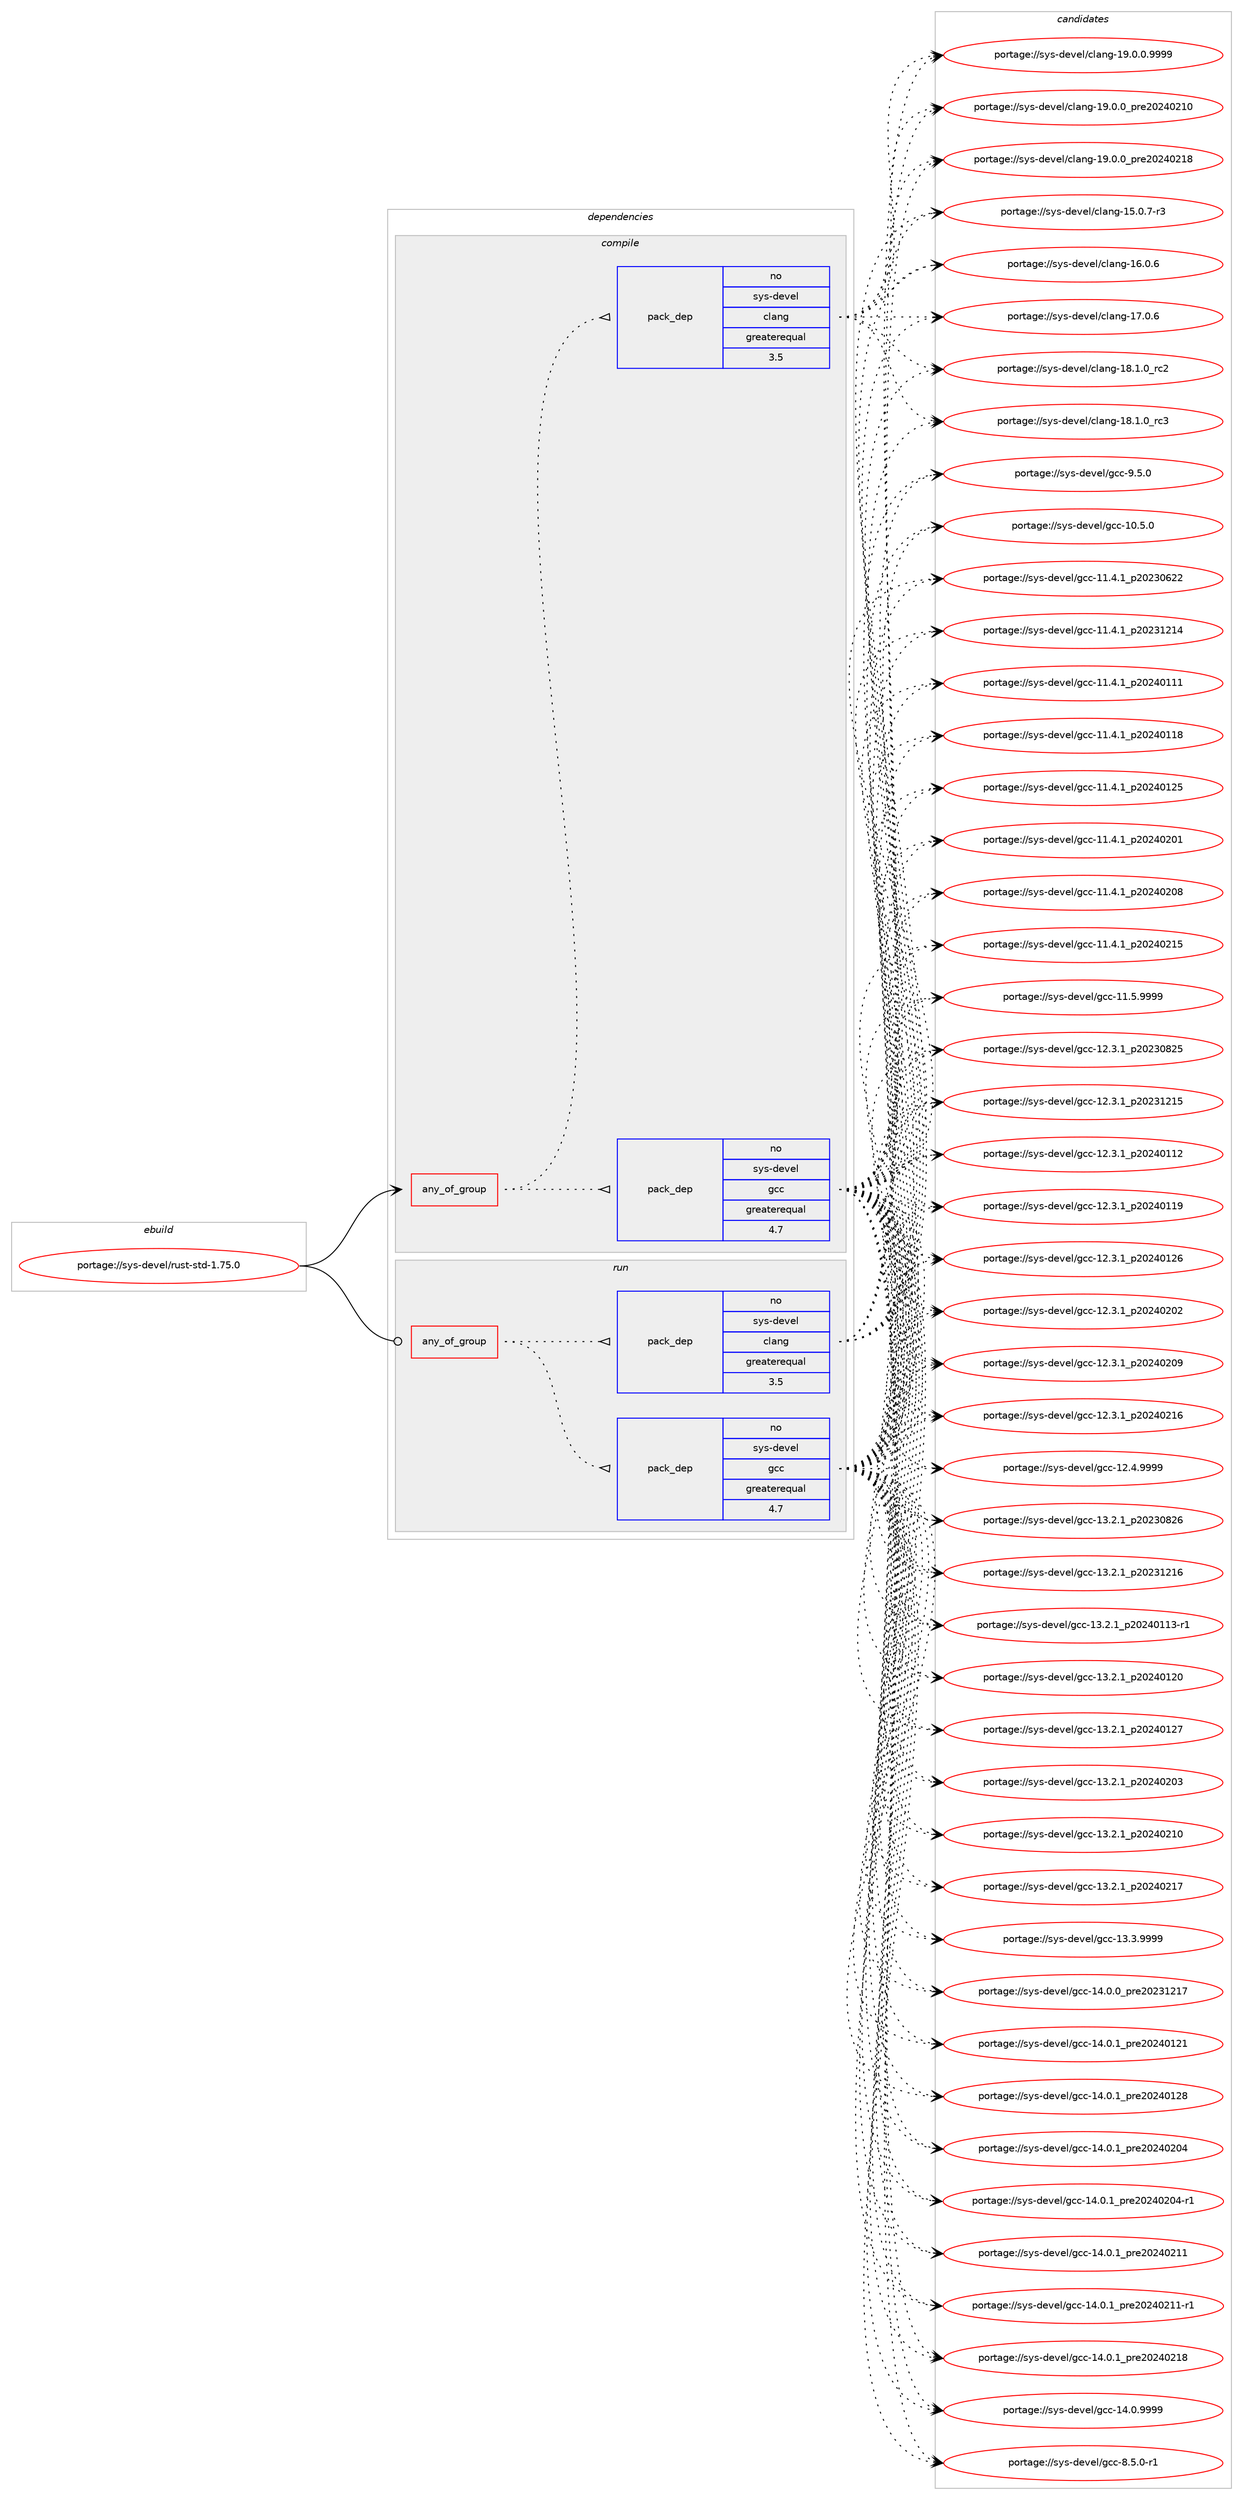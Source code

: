 digraph prolog {

# *************
# Graph options
# *************

newrank=true;
concentrate=true;
compound=true;
graph [rankdir=LR,fontname=Helvetica,fontsize=10,ranksep=1.5];#, ranksep=2.5, nodesep=0.2];
edge  [arrowhead=vee];
node  [fontname=Helvetica,fontsize=10];

# **********
# The ebuild
# **********

subgraph cluster_leftcol {
color=gray;
rank=same;
label=<<i>ebuild</i>>;
id [label="portage://sys-devel/rust-std-1.75.0", color=red, width=4, href="../sys-devel/rust-std-1.75.0.svg"];
}

# ****************
# The dependencies
# ****************

subgraph cluster_midcol {
color=gray;
label=<<i>dependencies</i>>;
subgraph cluster_compile {
fillcolor="#eeeeee";
style=filled;
label=<<i>compile</i>>;
subgraph any184 {
dependency20830 [label=<<TABLE BORDER="0" CELLBORDER="1" CELLSPACING="0" CELLPADDING="4"><TR><TD CELLPADDING="10">any_of_group</TD></TR></TABLE>>, shape=none, color=red];subgraph pack6554 {
dependency20831 [label=<<TABLE BORDER="0" CELLBORDER="1" CELLSPACING="0" CELLPADDING="4" WIDTH="220"><TR><TD ROWSPAN="6" CELLPADDING="30">pack_dep</TD></TR><TR><TD WIDTH="110">no</TD></TR><TR><TD>sys-devel</TD></TR><TR><TD>gcc</TD></TR><TR><TD>greaterequal</TD></TR><TR><TD>4.7</TD></TR></TABLE>>, shape=none, color=blue];
}
dependency20830:e -> dependency20831:w [weight=20,style="dotted",arrowhead="oinv"];
subgraph pack6555 {
dependency20832 [label=<<TABLE BORDER="0" CELLBORDER="1" CELLSPACING="0" CELLPADDING="4" WIDTH="220"><TR><TD ROWSPAN="6" CELLPADDING="30">pack_dep</TD></TR><TR><TD WIDTH="110">no</TD></TR><TR><TD>sys-devel</TD></TR><TR><TD>clang</TD></TR><TR><TD>greaterequal</TD></TR><TR><TD>3.5</TD></TR></TABLE>>, shape=none, color=blue];
}
dependency20830:e -> dependency20832:w [weight=20,style="dotted",arrowhead="oinv"];
}
id:e -> dependency20830:w [weight=20,style="solid",arrowhead="vee"];
}
subgraph cluster_compileandrun {
fillcolor="#eeeeee";
style=filled;
label=<<i>compile and run</i>>;
}
subgraph cluster_run {
fillcolor="#eeeeee";
style=filled;
label=<<i>run</i>>;
subgraph any185 {
dependency20833 [label=<<TABLE BORDER="0" CELLBORDER="1" CELLSPACING="0" CELLPADDING="4"><TR><TD CELLPADDING="10">any_of_group</TD></TR></TABLE>>, shape=none, color=red];subgraph pack6556 {
dependency20834 [label=<<TABLE BORDER="0" CELLBORDER="1" CELLSPACING="0" CELLPADDING="4" WIDTH="220"><TR><TD ROWSPAN="6" CELLPADDING="30">pack_dep</TD></TR><TR><TD WIDTH="110">no</TD></TR><TR><TD>sys-devel</TD></TR><TR><TD>gcc</TD></TR><TR><TD>greaterequal</TD></TR><TR><TD>4.7</TD></TR></TABLE>>, shape=none, color=blue];
}
dependency20833:e -> dependency20834:w [weight=20,style="dotted",arrowhead="oinv"];
subgraph pack6557 {
dependency20835 [label=<<TABLE BORDER="0" CELLBORDER="1" CELLSPACING="0" CELLPADDING="4" WIDTH="220"><TR><TD ROWSPAN="6" CELLPADDING="30">pack_dep</TD></TR><TR><TD WIDTH="110">no</TD></TR><TR><TD>sys-devel</TD></TR><TR><TD>clang</TD></TR><TR><TD>greaterequal</TD></TR><TR><TD>3.5</TD></TR></TABLE>>, shape=none, color=blue];
}
dependency20833:e -> dependency20835:w [weight=20,style="dotted",arrowhead="oinv"];
}
id:e -> dependency20833:w [weight=20,style="solid",arrowhead="odot"];
}
}

# **************
# The candidates
# **************

subgraph cluster_choices {
rank=same;
color=gray;
label=<<i>candidates</i>>;

subgraph choice6554 {
color=black;
nodesep=1;
choice1151211154510010111810110847103999945494846534648 [label="portage://sys-devel/gcc-10.5.0", color=red, width=4,href="../sys-devel/gcc-10.5.0.svg"];
choice1151211154510010111810110847103999945494946524649951125048505148545050 [label="portage://sys-devel/gcc-11.4.1_p20230622", color=red, width=4,href="../sys-devel/gcc-11.4.1_p20230622.svg"];
choice1151211154510010111810110847103999945494946524649951125048505149504952 [label="portage://sys-devel/gcc-11.4.1_p20231214", color=red, width=4,href="../sys-devel/gcc-11.4.1_p20231214.svg"];
choice1151211154510010111810110847103999945494946524649951125048505248494949 [label="portage://sys-devel/gcc-11.4.1_p20240111", color=red, width=4,href="../sys-devel/gcc-11.4.1_p20240111.svg"];
choice1151211154510010111810110847103999945494946524649951125048505248494956 [label="portage://sys-devel/gcc-11.4.1_p20240118", color=red, width=4,href="../sys-devel/gcc-11.4.1_p20240118.svg"];
choice1151211154510010111810110847103999945494946524649951125048505248495053 [label="portage://sys-devel/gcc-11.4.1_p20240125", color=red, width=4,href="../sys-devel/gcc-11.4.1_p20240125.svg"];
choice1151211154510010111810110847103999945494946524649951125048505248504849 [label="portage://sys-devel/gcc-11.4.1_p20240201", color=red, width=4,href="../sys-devel/gcc-11.4.1_p20240201.svg"];
choice1151211154510010111810110847103999945494946524649951125048505248504856 [label="portage://sys-devel/gcc-11.4.1_p20240208", color=red, width=4,href="../sys-devel/gcc-11.4.1_p20240208.svg"];
choice1151211154510010111810110847103999945494946524649951125048505248504953 [label="portage://sys-devel/gcc-11.4.1_p20240215", color=red, width=4,href="../sys-devel/gcc-11.4.1_p20240215.svg"];
choice1151211154510010111810110847103999945494946534657575757 [label="portage://sys-devel/gcc-11.5.9999", color=red, width=4,href="../sys-devel/gcc-11.5.9999.svg"];
choice1151211154510010111810110847103999945495046514649951125048505148565053 [label="portage://sys-devel/gcc-12.3.1_p20230825", color=red, width=4,href="../sys-devel/gcc-12.3.1_p20230825.svg"];
choice1151211154510010111810110847103999945495046514649951125048505149504953 [label="portage://sys-devel/gcc-12.3.1_p20231215", color=red, width=4,href="../sys-devel/gcc-12.3.1_p20231215.svg"];
choice1151211154510010111810110847103999945495046514649951125048505248494950 [label="portage://sys-devel/gcc-12.3.1_p20240112", color=red, width=4,href="../sys-devel/gcc-12.3.1_p20240112.svg"];
choice1151211154510010111810110847103999945495046514649951125048505248494957 [label="portage://sys-devel/gcc-12.3.1_p20240119", color=red, width=4,href="../sys-devel/gcc-12.3.1_p20240119.svg"];
choice1151211154510010111810110847103999945495046514649951125048505248495054 [label="portage://sys-devel/gcc-12.3.1_p20240126", color=red, width=4,href="../sys-devel/gcc-12.3.1_p20240126.svg"];
choice1151211154510010111810110847103999945495046514649951125048505248504850 [label="portage://sys-devel/gcc-12.3.1_p20240202", color=red, width=4,href="../sys-devel/gcc-12.3.1_p20240202.svg"];
choice1151211154510010111810110847103999945495046514649951125048505248504857 [label="portage://sys-devel/gcc-12.3.1_p20240209", color=red, width=4,href="../sys-devel/gcc-12.3.1_p20240209.svg"];
choice1151211154510010111810110847103999945495046514649951125048505248504954 [label="portage://sys-devel/gcc-12.3.1_p20240216", color=red, width=4,href="../sys-devel/gcc-12.3.1_p20240216.svg"];
choice1151211154510010111810110847103999945495046524657575757 [label="portage://sys-devel/gcc-12.4.9999", color=red, width=4,href="../sys-devel/gcc-12.4.9999.svg"];
choice1151211154510010111810110847103999945495146504649951125048505148565054 [label="portage://sys-devel/gcc-13.2.1_p20230826", color=red, width=4,href="../sys-devel/gcc-13.2.1_p20230826.svg"];
choice1151211154510010111810110847103999945495146504649951125048505149504954 [label="portage://sys-devel/gcc-13.2.1_p20231216", color=red, width=4,href="../sys-devel/gcc-13.2.1_p20231216.svg"];
choice11512111545100101118101108471039999454951465046499511250485052484949514511449 [label="portage://sys-devel/gcc-13.2.1_p20240113-r1", color=red, width=4,href="../sys-devel/gcc-13.2.1_p20240113-r1.svg"];
choice1151211154510010111810110847103999945495146504649951125048505248495048 [label="portage://sys-devel/gcc-13.2.1_p20240120", color=red, width=4,href="../sys-devel/gcc-13.2.1_p20240120.svg"];
choice1151211154510010111810110847103999945495146504649951125048505248495055 [label="portage://sys-devel/gcc-13.2.1_p20240127", color=red, width=4,href="../sys-devel/gcc-13.2.1_p20240127.svg"];
choice1151211154510010111810110847103999945495146504649951125048505248504851 [label="portage://sys-devel/gcc-13.2.1_p20240203", color=red, width=4,href="../sys-devel/gcc-13.2.1_p20240203.svg"];
choice1151211154510010111810110847103999945495146504649951125048505248504948 [label="portage://sys-devel/gcc-13.2.1_p20240210", color=red, width=4,href="../sys-devel/gcc-13.2.1_p20240210.svg"];
choice1151211154510010111810110847103999945495146504649951125048505248504955 [label="portage://sys-devel/gcc-13.2.1_p20240217", color=red, width=4,href="../sys-devel/gcc-13.2.1_p20240217.svg"];
choice1151211154510010111810110847103999945495146514657575757 [label="portage://sys-devel/gcc-13.3.9999", color=red, width=4,href="../sys-devel/gcc-13.3.9999.svg"];
choice1151211154510010111810110847103999945495246484648951121141015048505149504955 [label="portage://sys-devel/gcc-14.0.0_pre20231217", color=red, width=4,href="../sys-devel/gcc-14.0.0_pre20231217.svg"];
choice1151211154510010111810110847103999945495246484649951121141015048505248495049 [label="portage://sys-devel/gcc-14.0.1_pre20240121", color=red, width=4,href="../sys-devel/gcc-14.0.1_pre20240121.svg"];
choice1151211154510010111810110847103999945495246484649951121141015048505248495056 [label="portage://sys-devel/gcc-14.0.1_pre20240128", color=red, width=4,href="../sys-devel/gcc-14.0.1_pre20240128.svg"];
choice1151211154510010111810110847103999945495246484649951121141015048505248504852 [label="portage://sys-devel/gcc-14.0.1_pre20240204", color=red, width=4,href="../sys-devel/gcc-14.0.1_pre20240204.svg"];
choice11512111545100101118101108471039999454952464846499511211410150485052485048524511449 [label="portage://sys-devel/gcc-14.0.1_pre20240204-r1", color=red, width=4,href="../sys-devel/gcc-14.0.1_pre20240204-r1.svg"];
choice1151211154510010111810110847103999945495246484649951121141015048505248504949 [label="portage://sys-devel/gcc-14.0.1_pre20240211", color=red, width=4,href="../sys-devel/gcc-14.0.1_pre20240211.svg"];
choice11512111545100101118101108471039999454952464846499511211410150485052485049494511449 [label="portage://sys-devel/gcc-14.0.1_pre20240211-r1", color=red, width=4,href="../sys-devel/gcc-14.0.1_pre20240211-r1.svg"];
choice1151211154510010111810110847103999945495246484649951121141015048505248504956 [label="portage://sys-devel/gcc-14.0.1_pre20240218", color=red, width=4,href="../sys-devel/gcc-14.0.1_pre20240218.svg"];
choice1151211154510010111810110847103999945495246484657575757 [label="portage://sys-devel/gcc-14.0.9999", color=red, width=4,href="../sys-devel/gcc-14.0.9999.svg"];
choice115121115451001011181011084710399994556465346484511449 [label="portage://sys-devel/gcc-8.5.0-r1", color=red, width=4,href="../sys-devel/gcc-8.5.0-r1.svg"];
choice11512111545100101118101108471039999455746534648 [label="portage://sys-devel/gcc-9.5.0", color=red, width=4,href="../sys-devel/gcc-9.5.0.svg"];
dependency20831:e -> choice1151211154510010111810110847103999945494846534648:w [style=dotted,weight="100"];
dependency20831:e -> choice1151211154510010111810110847103999945494946524649951125048505148545050:w [style=dotted,weight="100"];
dependency20831:e -> choice1151211154510010111810110847103999945494946524649951125048505149504952:w [style=dotted,weight="100"];
dependency20831:e -> choice1151211154510010111810110847103999945494946524649951125048505248494949:w [style=dotted,weight="100"];
dependency20831:e -> choice1151211154510010111810110847103999945494946524649951125048505248494956:w [style=dotted,weight="100"];
dependency20831:e -> choice1151211154510010111810110847103999945494946524649951125048505248495053:w [style=dotted,weight="100"];
dependency20831:e -> choice1151211154510010111810110847103999945494946524649951125048505248504849:w [style=dotted,weight="100"];
dependency20831:e -> choice1151211154510010111810110847103999945494946524649951125048505248504856:w [style=dotted,weight="100"];
dependency20831:e -> choice1151211154510010111810110847103999945494946524649951125048505248504953:w [style=dotted,weight="100"];
dependency20831:e -> choice1151211154510010111810110847103999945494946534657575757:w [style=dotted,weight="100"];
dependency20831:e -> choice1151211154510010111810110847103999945495046514649951125048505148565053:w [style=dotted,weight="100"];
dependency20831:e -> choice1151211154510010111810110847103999945495046514649951125048505149504953:w [style=dotted,weight="100"];
dependency20831:e -> choice1151211154510010111810110847103999945495046514649951125048505248494950:w [style=dotted,weight="100"];
dependency20831:e -> choice1151211154510010111810110847103999945495046514649951125048505248494957:w [style=dotted,weight="100"];
dependency20831:e -> choice1151211154510010111810110847103999945495046514649951125048505248495054:w [style=dotted,weight="100"];
dependency20831:e -> choice1151211154510010111810110847103999945495046514649951125048505248504850:w [style=dotted,weight="100"];
dependency20831:e -> choice1151211154510010111810110847103999945495046514649951125048505248504857:w [style=dotted,weight="100"];
dependency20831:e -> choice1151211154510010111810110847103999945495046514649951125048505248504954:w [style=dotted,weight="100"];
dependency20831:e -> choice1151211154510010111810110847103999945495046524657575757:w [style=dotted,weight="100"];
dependency20831:e -> choice1151211154510010111810110847103999945495146504649951125048505148565054:w [style=dotted,weight="100"];
dependency20831:e -> choice1151211154510010111810110847103999945495146504649951125048505149504954:w [style=dotted,weight="100"];
dependency20831:e -> choice11512111545100101118101108471039999454951465046499511250485052484949514511449:w [style=dotted,weight="100"];
dependency20831:e -> choice1151211154510010111810110847103999945495146504649951125048505248495048:w [style=dotted,weight="100"];
dependency20831:e -> choice1151211154510010111810110847103999945495146504649951125048505248495055:w [style=dotted,weight="100"];
dependency20831:e -> choice1151211154510010111810110847103999945495146504649951125048505248504851:w [style=dotted,weight="100"];
dependency20831:e -> choice1151211154510010111810110847103999945495146504649951125048505248504948:w [style=dotted,weight="100"];
dependency20831:e -> choice1151211154510010111810110847103999945495146504649951125048505248504955:w [style=dotted,weight="100"];
dependency20831:e -> choice1151211154510010111810110847103999945495146514657575757:w [style=dotted,weight="100"];
dependency20831:e -> choice1151211154510010111810110847103999945495246484648951121141015048505149504955:w [style=dotted,weight="100"];
dependency20831:e -> choice1151211154510010111810110847103999945495246484649951121141015048505248495049:w [style=dotted,weight="100"];
dependency20831:e -> choice1151211154510010111810110847103999945495246484649951121141015048505248495056:w [style=dotted,weight="100"];
dependency20831:e -> choice1151211154510010111810110847103999945495246484649951121141015048505248504852:w [style=dotted,weight="100"];
dependency20831:e -> choice11512111545100101118101108471039999454952464846499511211410150485052485048524511449:w [style=dotted,weight="100"];
dependency20831:e -> choice1151211154510010111810110847103999945495246484649951121141015048505248504949:w [style=dotted,weight="100"];
dependency20831:e -> choice11512111545100101118101108471039999454952464846499511211410150485052485049494511449:w [style=dotted,weight="100"];
dependency20831:e -> choice1151211154510010111810110847103999945495246484649951121141015048505248504956:w [style=dotted,weight="100"];
dependency20831:e -> choice1151211154510010111810110847103999945495246484657575757:w [style=dotted,weight="100"];
dependency20831:e -> choice115121115451001011181011084710399994556465346484511449:w [style=dotted,weight="100"];
dependency20831:e -> choice11512111545100101118101108471039999455746534648:w [style=dotted,weight="100"];
}
subgraph choice6555 {
color=black;
nodesep=1;
choice11512111545100101118101108479910897110103454953464846554511451 [label="portage://sys-devel/clang-15.0.7-r3", color=red, width=4,href="../sys-devel/clang-15.0.7-r3.svg"];
choice1151211154510010111810110847991089711010345495446484654 [label="portage://sys-devel/clang-16.0.6", color=red, width=4,href="../sys-devel/clang-16.0.6.svg"];
choice1151211154510010111810110847991089711010345495546484654 [label="portage://sys-devel/clang-17.0.6", color=red, width=4,href="../sys-devel/clang-17.0.6.svg"];
choice1151211154510010111810110847991089711010345495646494648951149950 [label="portage://sys-devel/clang-18.1.0_rc2", color=red, width=4,href="../sys-devel/clang-18.1.0_rc2.svg"];
choice1151211154510010111810110847991089711010345495646494648951149951 [label="portage://sys-devel/clang-18.1.0_rc3", color=red, width=4,href="../sys-devel/clang-18.1.0_rc3.svg"];
choice11512111545100101118101108479910897110103454957464846484657575757 [label="portage://sys-devel/clang-19.0.0.9999", color=red, width=4,href="../sys-devel/clang-19.0.0.9999.svg"];
choice1151211154510010111810110847991089711010345495746484648951121141015048505248504948 [label="portage://sys-devel/clang-19.0.0_pre20240210", color=red, width=4,href="../sys-devel/clang-19.0.0_pre20240210.svg"];
choice1151211154510010111810110847991089711010345495746484648951121141015048505248504956 [label="portage://sys-devel/clang-19.0.0_pre20240218", color=red, width=4,href="../sys-devel/clang-19.0.0_pre20240218.svg"];
dependency20832:e -> choice11512111545100101118101108479910897110103454953464846554511451:w [style=dotted,weight="100"];
dependency20832:e -> choice1151211154510010111810110847991089711010345495446484654:w [style=dotted,weight="100"];
dependency20832:e -> choice1151211154510010111810110847991089711010345495546484654:w [style=dotted,weight="100"];
dependency20832:e -> choice1151211154510010111810110847991089711010345495646494648951149950:w [style=dotted,weight="100"];
dependency20832:e -> choice1151211154510010111810110847991089711010345495646494648951149951:w [style=dotted,weight="100"];
dependency20832:e -> choice11512111545100101118101108479910897110103454957464846484657575757:w [style=dotted,weight="100"];
dependency20832:e -> choice1151211154510010111810110847991089711010345495746484648951121141015048505248504948:w [style=dotted,weight="100"];
dependency20832:e -> choice1151211154510010111810110847991089711010345495746484648951121141015048505248504956:w [style=dotted,weight="100"];
}
subgraph choice6556 {
color=black;
nodesep=1;
choice1151211154510010111810110847103999945494846534648 [label="portage://sys-devel/gcc-10.5.0", color=red, width=4,href="../sys-devel/gcc-10.5.0.svg"];
choice1151211154510010111810110847103999945494946524649951125048505148545050 [label="portage://sys-devel/gcc-11.4.1_p20230622", color=red, width=4,href="../sys-devel/gcc-11.4.1_p20230622.svg"];
choice1151211154510010111810110847103999945494946524649951125048505149504952 [label="portage://sys-devel/gcc-11.4.1_p20231214", color=red, width=4,href="../sys-devel/gcc-11.4.1_p20231214.svg"];
choice1151211154510010111810110847103999945494946524649951125048505248494949 [label="portage://sys-devel/gcc-11.4.1_p20240111", color=red, width=4,href="../sys-devel/gcc-11.4.1_p20240111.svg"];
choice1151211154510010111810110847103999945494946524649951125048505248494956 [label="portage://sys-devel/gcc-11.4.1_p20240118", color=red, width=4,href="../sys-devel/gcc-11.4.1_p20240118.svg"];
choice1151211154510010111810110847103999945494946524649951125048505248495053 [label="portage://sys-devel/gcc-11.4.1_p20240125", color=red, width=4,href="../sys-devel/gcc-11.4.1_p20240125.svg"];
choice1151211154510010111810110847103999945494946524649951125048505248504849 [label="portage://sys-devel/gcc-11.4.1_p20240201", color=red, width=4,href="../sys-devel/gcc-11.4.1_p20240201.svg"];
choice1151211154510010111810110847103999945494946524649951125048505248504856 [label="portage://sys-devel/gcc-11.4.1_p20240208", color=red, width=4,href="../sys-devel/gcc-11.4.1_p20240208.svg"];
choice1151211154510010111810110847103999945494946524649951125048505248504953 [label="portage://sys-devel/gcc-11.4.1_p20240215", color=red, width=4,href="../sys-devel/gcc-11.4.1_p20240215.svg"];
choice1151211154510010111810110847103999945494946534657575757 [label="portage://sys-devel/gcc-11.5.9999", color=red, width=4,href="../sys-devel/gcc-11.5.9999.svg"];
choice1151211154510010111810110847103999945495046514649951125048505148565053 [label="portage://sys-devel/gcc-12.3.1_p20230825", color=red, width=4,href="../sys-devel/gcc-12.3.1_p20230825.svg"];
choice1151211154510010111810110847103999945495046514649951125048505149504953 [label="portage://sys-devel/gcc-12.3.1_p20231215", color=red, width=4,href="../sys-devel/gcc-12.3.1_p20231215.svg"];
choice1151211154510010111810110847103999945495046514649951125048505248494950 [label="portage://sys-devel/gcc-12.3.1_p20240112", color=red, width=4,href="../sys-devel/gcc-12.3.1_p20240112.svg"];
choice1151211154510010111810110847103999945495046514649951125048505248494957 [label="portage://sys-devel/gcc-12.3.1_p20240119", color=red, width=4,href="../sys-devel/gcc-12.3.1_p20240119.svg"];
choice1151211154510010111810110847103999945495046514649951125048505248495054 [label="portage://sys-devel/gcc-12.3.1_p20240126", color=red, width=4,href="../sys-devel/gcc-12.3.1_p20240126.svg"];
choice1151211154510010111810110847103999945495046514649951125048505248504850 [label="portage://sys-devel/gcc-12.3.1_p20240202", color=red, width=4,href="../sys-devel/gcc-12.3.1_p20240202.svg"];
choice1151211154510010111810110847103999945495046514649951125048505248504857 [label="portage://sys-devel/gcc-12.3.1_p20240209", color=red, width=4,href="../sys-devel/gcc-12.3.1_p20240209.svg"];
choice1151211154510010111810110847103999945495046514649951125048505248504954 [label="portage://sys-devel/gcc-12.3.1_p20240216", color=red, width=4,href="../sys-devel/gcc-12.3.1_p20240216.svg"];
choice1151211154510010111810110847103999945495046524657575757 [label="portage://sys-devel/gcc-12.4.9999", color=red, width=4,href="../sys-devel/gcc-12.4.9999.svg"];
choice1151211154510010111810110847103999945495146504649951125048505148565054 [label="portage://sys-devel/gcc-13.2.1_p20230826", color=red, width=4,href="../sys-devel/gcc-13.2.1_p20230826.svg"];
choice1151211154510010111810110847103999945495146504649951125048505149504954 [label="portage://sys-devel/gcc-13.2.1_p20231216", color=red, width=4,href="../sys-devel/gcc-13.2.1_p20231216.svg"];
choice11512111545100101118101108471039999454951465046499511250485052484949514511449 [label="portage://sys-devel/gcc-13.2.1_p20240113-r1", color=red, width=4,href="../sys-devel/gcc-13.2.1_p20240113-r1.svg"];
choice1151211154510010111810110847103999945495146504649951125048505248495048 [label="portage://sys-devel/gcc-13.2.1_p20240120", color=red, width=4,href="../sys-devel/gcc-13.2.1_p20240120.svg"];
choice1151211154510010111810110847103999945495146504649951125048505248495055 [label="portage://sys-devel/gcc-13.2.1_p20240127", color=red, width=4,href="../sys-devel/gcc-13.2.1_p20240127.svg"];
choice1151211154510010111810110847103999945495146504649951125048505248504851 [label="portage://sys-devel/gcc-13.2.1_p20240203", color=red, width=4,href="../sys-devel/gcc-13.2.1_p20240203.svg"];
choice1151211154510010111810110847103999945495146504649951125048505248504948 [label="portage://sys-devel/gcc-13.2.1_p20240210", color=red, width=4,href="../sys-devel/gcc-13.2.1_p20240210.svg"];
choice1151211154510010111810110847103999945495146504649951125048505248504955 [label="portage://sys-devel/gcc-13.2.1_p20240217", color=red, width=4,href="../sys-devel/gcc-13.2.1_p20240217.svg"];
choice1151211154510010111810110847103999945495146514657575757 [label="portage://sys-devel/gcc-13.3.9999", color=red, width=4,href="../sys-devel/gcc-13.3.9999.svg"];
choice1151211154510010111810110847103999945495246484648951121141015048505149504955 [label="portage://sys-devel/gcc-14.0.0_pre20231217", color=red, width=4,href="../sys-devel/gcc-14.0.0_pre20231217.svg"];
choice1151211154510010111810110847103999945495246484649951121141015048505248495049 [label="portage://sys-devel/gcc-14.0.1_pre20240121", color=red, width=4,href="../sys-devel/gcc-14.0.1_pre20240121.svg"];
choice1151211154510010111810110847103999945495246484649951121141015048505248495056 [label="portage://sys-devel/gcc-14.0.1_pre20240128", color=red, width=4,href="../sys-devel/gcc-14.0.1_pre20240128.svg"];
choice1151211154510010111810110847103999945495246484649951121141015048505248504852 [label="portage://sys-devel/gcc-14.0.1_pre20240204", color=red, width=4,href="../sys-devel/gcc-14.0.1_pre20240204.svg"];
choice11512111545100101118101108471039999454952464846499511211410150485052485048524511449 [label="portage://sys-devel/gcc-14.0.1_pre20240204-r1", color=red, width=4,href="../sys-devel/gcc-14.0.1_pre20240204-r1.svg"];
choice1151211154510010111810110847103999945495246484649951121141015048505248504949 [label="portage://sys-devel/gcc-14.0.1_pre20240211", color=red, width=4,href="../sys-devel/gcc-14.0.1_pre20240211.svg"];
choice11512111545100101118101108471039999454952464846499511211410150485052485049494511449 [label="portage://sys-devel/gcc-14.0.1_pre20240211-r1", color=red, width=4,href="../sys-devel/gcc-14.0.1_pre20240211-r1.svg"];
choice1151211154510010111810110847103999945495246484649951121141015048505248504956 [label="portage://sys-devel/gcc-14.0.1_pre20240218", color=red, width=4,href="../sys-devel/gcc-14.0.1_pre20240218.svg"];
choice1151211154510010111810110847103999945495246484657575757 [label="portage://sys-devel/gcc-14.0.9999", color=red, width=4,href="../sys-devel/gcc-14.0.9999.svg"];
choice115121115451001011181011084710399994556465346484511449 [label="portage://sys-devel/gcc-8.5.0-r1", color=red, width=4,href="../sys-devel/gcc-8.5.0-r1.svg"];
choice11512111545100101118101108471039999455746534648 [label="portage://sys-devel/gcc-9.5.0", color=red, width=4,href="../sys-devel/gcc-9.5.0.svg"];
dependency20834:e -> choice1151211154510010111810110847103999945494846534648:w [style=dotted,weight="100"];
dependency20834:e -> choice1151211154510010111810110847103999945494946524649951125048505148545050:w [style=dotted,weight="100"];
dependency20834:e -> choice1151211154510010111810110847103999945494946524649951125048505149504952:w [style=dotted,weight="100"];
dependency20834:e -> choice1151211154510010111810110847103999945494946524649951125048505248494949:w [style=dotted,weight="100"];
dependency20834:e -> choice1151211154510010111810110847103999945494946524649951125048505248494956:w [style=dotted,weight="100"];
dependency20834:e -> choice1151211154510010111810110847103999945494946524649951125048505248495053:w [style=dotted,weight="100"];
dependency20834:e -> choice1151211154510010111810110847103999945494946524649951125048505248504849:w [style=dotted,weight="100"];
dependency20834:e -> choice1151211154510010111810110847103999945494946524649951125048505248504856:w [style=dotted,weight="100"];
dependency20834:e -> choice1151211154510010111810110847103999945494946524649951125048505248504953:w [style=dotted,weight="100"];
dependency20834:e -> choice1151211154510010111810110847103999945494946534657575757:w [style=dotted,weight="100"];
dependency20834:e -> choice1151211154510010111810110847103999945495046514649951125048505148565053:w [style=dotted,weight="100"];
dependency20834:e -> choice1151211154510010111810110847103999945495046514649951125048505149504953:w [style=dotted,weight="100"];
dependency20834:e -> choice1151211154510010111810110847103999945495046514649951125048505248494950:w [style=dotted,weight="100"];
dependency20834:e -> choice1151211154510010111810110847103999945495046514649951125048505248494957:w [style=dotted,weight="100"];
dependency20834:e -> choice1151211154510010111810110847103999945495046514649951125048505248495054:w [style=dotted,weight="100"];
dependency20834:e -> choice1151211154510010111810110847103999945495046514649951125048505248504850:w [style=dotted,weight="100"];
dependency20834:e -> choice1151211154510010111810110847103999945495046514649951125048505248504857:w [style=dotted,weight="100"];
dependency20834:e -> choice1151211154510010111810110847103999945495046514649951125048505248504954:w [style=dotted,weight="100"];
dependency20834:e -> choice1151211154510010111810110847103999945495046524657575757:w [style=dotted,weight="100"];
dependency20834:e -> choice1151211154510010111810110847103999945495146504649951125048505148565054:w [style=dotted,weight="100"];
dependency20834:e -> choice1151211154510010111810110847103999945495146504649951125048505149504954:w [style=dotted,weight="100"];
dependency20834:e -> choice11512111545100101118101108471039999454951465046499511250485052484949514511449:w [style=dotted,weight="100"];
dependency20834:e -> choice1151211154510010111810110847103999945495146504649951125048505248495048:w [style=dotted,weight="100"];
dependency20834:e -> choice1151211154510010111810110847103999945495146504649951125048505248495055:w [style=dotted,weight="100"];
dependency20834:e -> choice1151211154510010111810110847103999945495146504649951125048505248504851:w [style=dotted,weight="100"];
dependency20834:e -> choice1151211154510010111810110847103999945495146504649951125048505248504948:w [style=dotted,weight="100"];
dependency20834:e -> choice1151211154510010111810110847103999945495146504649951125048505248504955:w [style=dotted,weight="100"];
dependency20834:e -> choice1151211154510010111810110847103999945495146514657575757:w [style=dotted,weight="100"];
dependency20834:e -> choice1151211154510010111810110847103999945495246484648951121141015048505149504955:w [style=dotted,weight="100"];
dependency20834:e -> choice1151211154510010111810110847103999945495246484649951121141015048505248495049:w [style=dotted,weight="100"];
dependency20834:e -> choice1151211154510010111810110847103999945495246484649951121141015048505248495056:w [style=dotted,weight="100"];
dependency20834:e -> choice1151211154510010111810110847103999945495246484649951121141015048505248504852:w [style=dotted,weight="100"];
dependency20834:e -> choice11512111545100101118101108471039999454952464846499511211410150485052485048524511449:w [style=dotted,weight="100"];
dependency20834:e -> choice1151211154510010111810110847103999945495246484649951121141015048505248504949:w [style=dotted,weight="100"];
dependency20834:e -> choice11512111545100101118101108471039999454952464846499511211410150485052485049494511449:w [style=dotted,weight="100"];
dependency20834:e -> choice1151211154510010111810110847103999945495246484649951121141015048505248504956:w [style=dotted,weight="100"];
dependency20834:e -> choice1151211154510010111810110847103999945495246484657575757:w [style=dotted,weight="100"];
dependency20834:e -> choice115121115451001011181011084710399994556465346484511449:w [style=dotted,weight="100"];
dependency20834:e -> choice11512111545100101118101108471039999455746534648:w [style=dotted,weight="100"];
}
subgraph choice6557 {
color=black;
nodesep=1;
choice11512111545100101118101108479910897110103454953464846554511451 [label="portage://sys-devel/clang-15.0.7-r3", color=red, width=4,href="../sys-devel/clang-15.0.7-r3.svg"];
choice1151211154510010111810110847991089711010345495446484654 [label="portage://sys-devel/clang-16.0.6", color=red, width=4,href="../sys-devel/clang-16.0.6.svg"];
choice1151211154510010111810110847991089711010345495546484654 [label="portage://sys-devel/clang-17.0.6", color=red, width=4,href="../sys-devel/clang-17.0.6.svg"];
choice1151211154510010111810110847991089711010345495646494648951149950 [label="portage://sys-devel/clang-18.1.0_rc2", color=red, width=4,href="../sys-devel/clang-18.1.0_rc2.svg"];
choice1151211154510010111810110847991089711010345495646494648951149951 [label="portage://sys-devel/clang-18.1.0_rc3", color=red, width=4,href="../sys-devel/clang-18.1.0_rc3.svg"];
choice11512111545100101118101108479910897110103454957464846484657575757 [label="portage://sys-devel/clang-19.0.0.9999", color=red, width=4,href="../sys-devel/clang-19.0.0.9999.svg"];
choice1151211154510010111810110847991089711010345495746484648951121141015048505248504948 [label="portage://sys-devel/clang-19.0.0_pre20240210", color=red, width=4,href="../sys-devel/clang-19.0.0_pre20240210.svg"];
choice1151211154510010111810110847991089711010345495746484648951121141015048505248504956 [label="portage://sys-devel/clang-19.0.0_pre20240218", color=red, width=4,href="../sys-devel/clang-19.0.0_pre20240218.svg"];
dependency20835:e -> choice11512111545100101118101108479910897110103454953464846554511451:w [style=dotted,weight="100"];
dependency20835:e -> choice1151211154510010111810110847991089711010345495446484654:w [style=dotted,weight="100"];
dependency20835:e -> choice1151211154510010111810110847991089711010345495546484654:w [style=dotted,weight="100"];
dependency20835:e -> choice1151211154510010111810110847991089711010345495646494648951149950:w [style=dotted,weight="100"];
dependency20835:e -> choice1151211154510010111810110847991089711010345495646494648951149951:w [style=dotted,weight="100"];
dependency20835:e -> choice11512111545100101118101108479910897110103454957464846484657575757:w [style=dotted,weight="100"];
dependency20835:e -> choice1151211154510010111810110847991089711010345495746484648951121141015048505248504948:w [style=dotted,weight="100"];
dependency20835:e -> choice1151211154510010111810110847991089711010345495746484648951121141015048505248504956:w [style=dotted,weight="100"];
}
}

}
